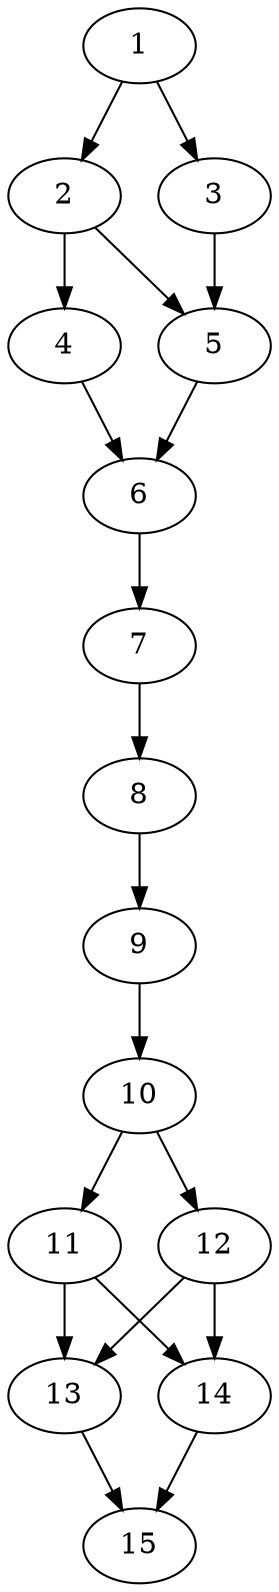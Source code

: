 // DAG automatically generated by daggen at Thu Oct  3 13:59:26 2019
// ./daggen --dot -n 15 --ccr 0.5 --fat 0.3 --regular 0.7 --density 0.9 --mindata 5242880 --maxdata 52428800 
digraph G {
  1 [size="103495680", alpha="0.04", expect_size="51747840"] 
  1 -> 2 [size ="51747840"]
  1 -> 3 [size ="51747840"]
  2 [size="91197440", alpha="0.05", expect_size="45598720"] 
  2 -> 4 [size ="45598720"]
  2 -> 5 [size ="45598720"]
  3 [size="68798464", alpha="0.16", expect_size="34399232"] 
  3 -> 5 [size ="34399232"]
  4 [size="47439872", alpha="0.17", expect_size="23719936"] 
  4 -> 6 [size ="23719936"]
  5 [size="92930048", alpha="0.12", expect_size="46465024"] 
  5 -> 6 [size ="46465024"]
  6 [size="26953728", alpha="0.16", expect_size="13476864"] 
  6 -> 7 [size ="13476864"]
  7 [size="88956928", alpha="0.01", expect_size="44478464"] 
  7 -> 8 [size ="44478464"]
  8 [size="45361152", alpha="0.09", expect_size="22680576"] 
  8 -> 9 [size ="22680576"]
  9 [size="58589184", alpha="0.17", expect_size="29294592"] 
  9 -> 10 [size ="29294592"]
  10 [size="92768256", alpha="0.12", expect_size="46384128"] 
  10 -> 11 [size ="46384128"]
  10 -> 12 [size ="46384128"]
  11 [size="50700288", alpha="0.17", expect_size="25350144"] 
  11 -> 13 [size ="25350144"]
  11 -> 14 [size ="25350144"]
  12 [size="70426624", alpha="0.19", expect_size="35213312"] 
  12 -> 13 [size ="35213312"]
  12 -> 14 [size ="35213312"]
  13 [size="95459328", alpha="0.12", expect_size="47729664"] 
  13 -> 15 [size ="47729664"]
  14 [size="77697024", alpha="0.06", expect_size="38848512"] 
  14 -> 15 [size ="38848512"]
  15 [size="64679936", alpha="0.06", expect_size="32339968"] 
}
